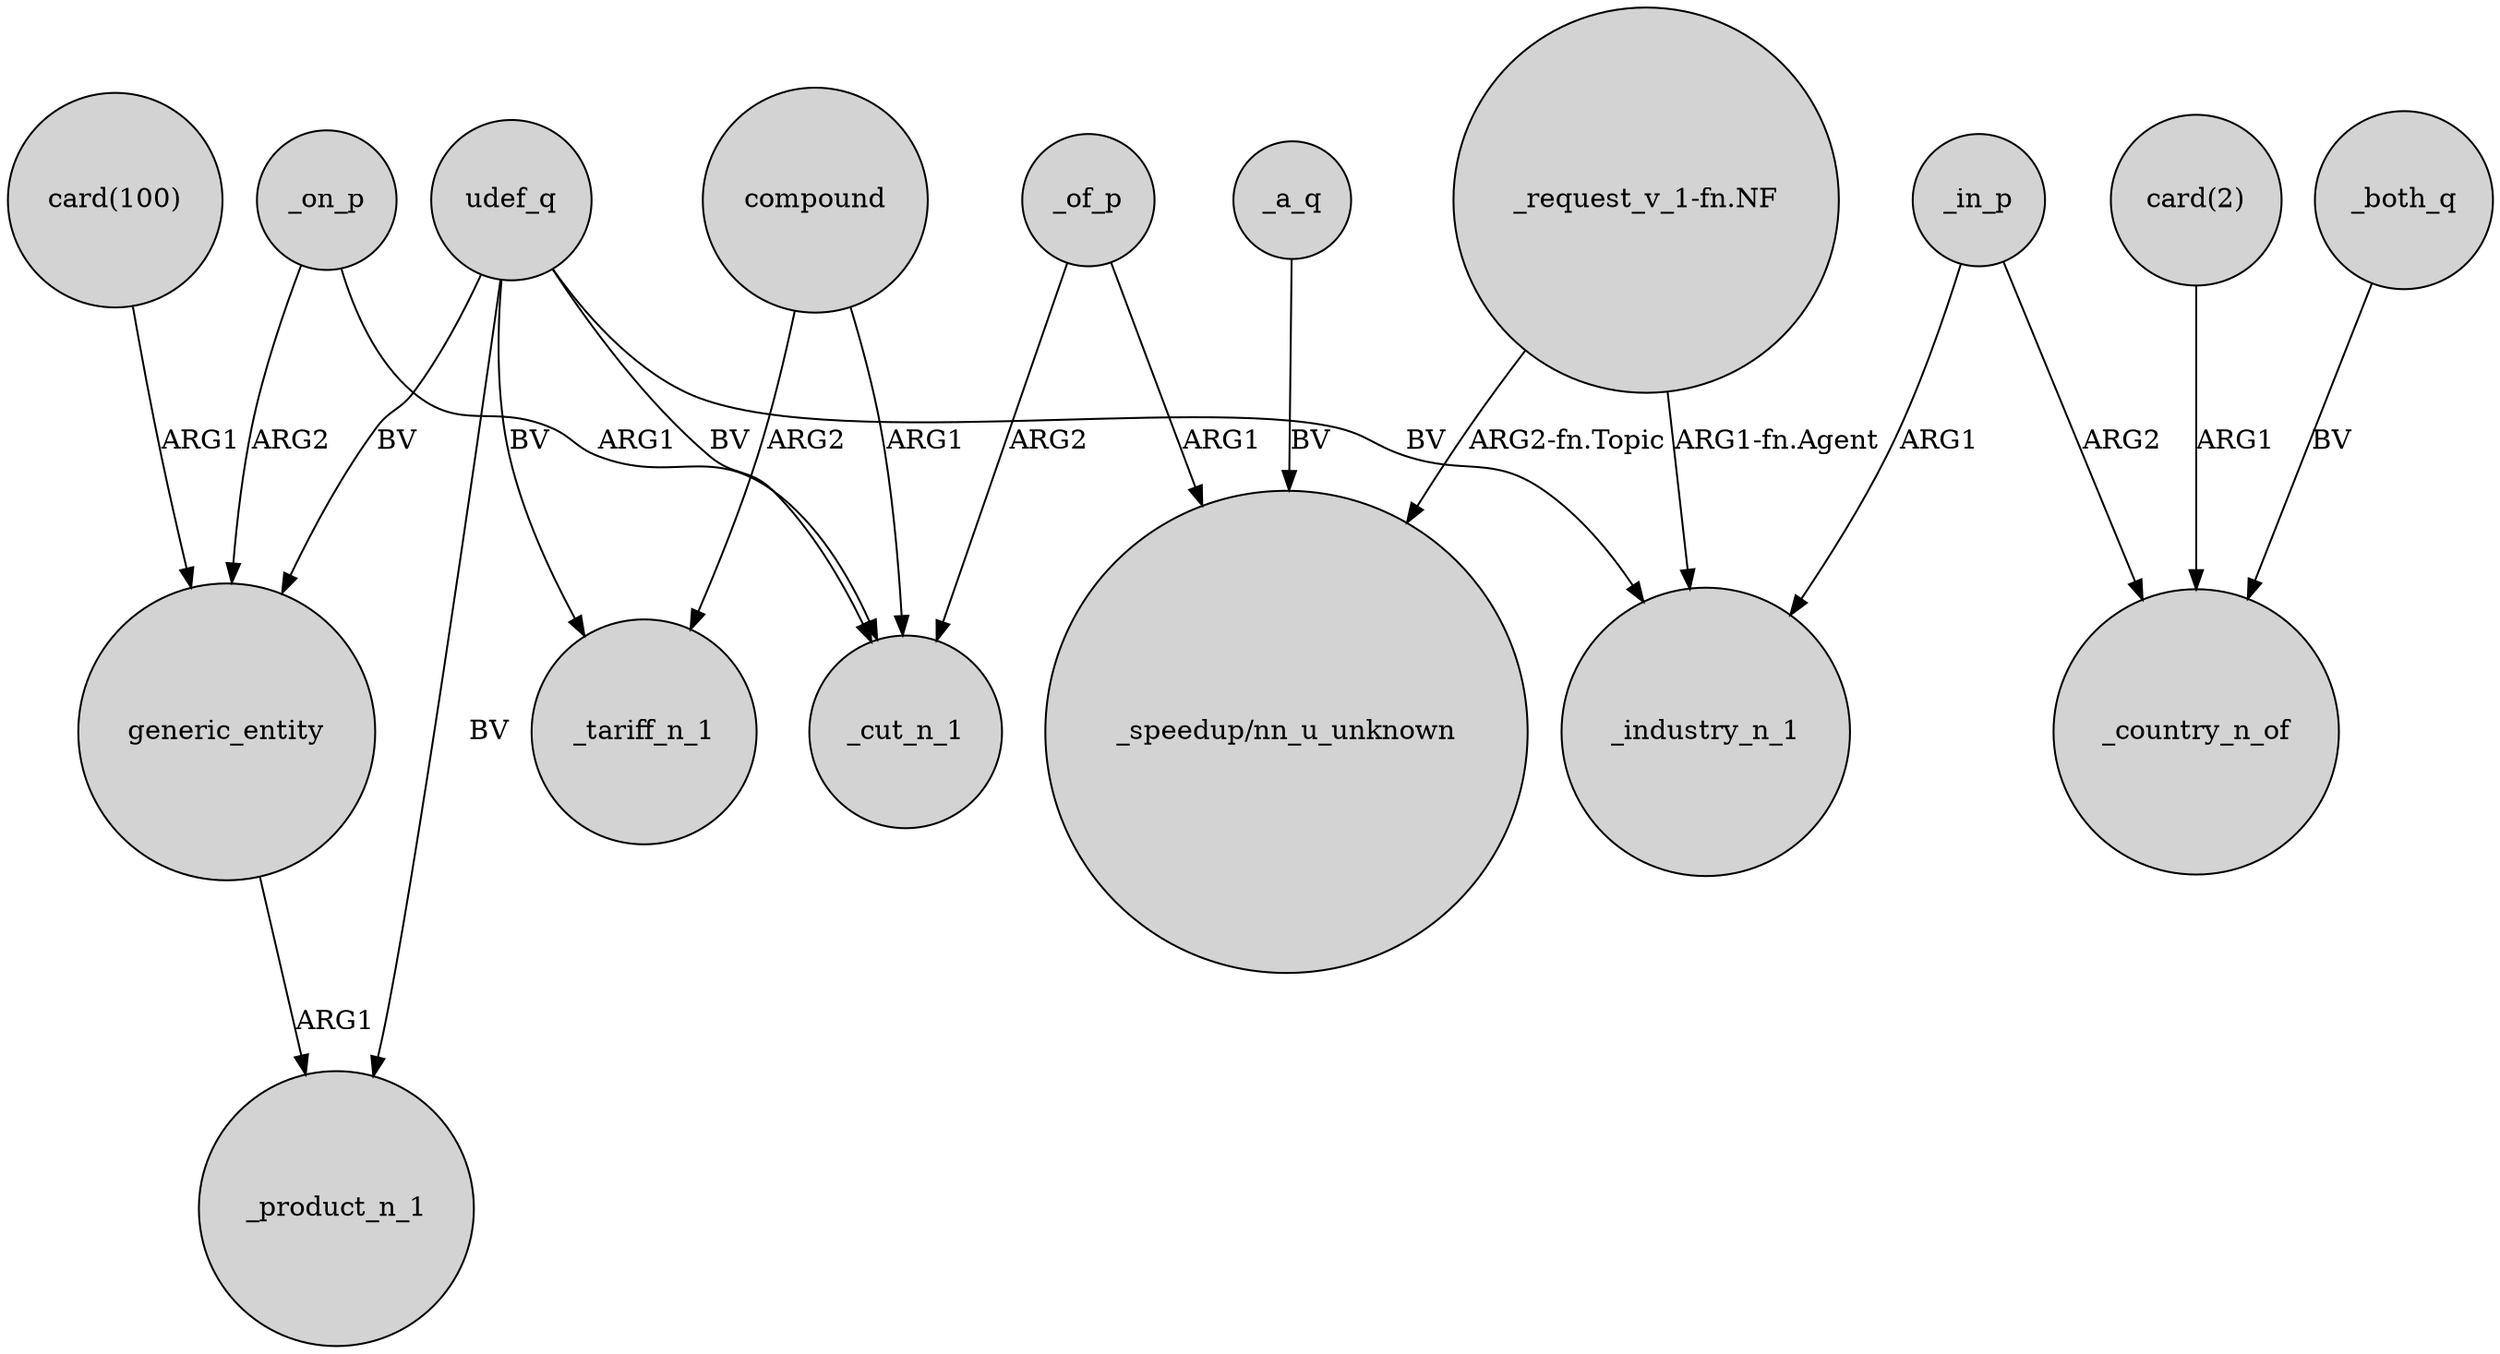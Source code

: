 digraph {
	node [shape=circle style=filled]
	udef_q -> generic_entity [label=BV]
	_a_q -> "_speedup/nn_u_unknown" [label=BV]
	"card(100)" -> generic_entity [label=ARG1]
	_in_p -> _country_n_of [label=ARG2]
	_on_p -> _cut_n_1 [label=ARG1]
	_in_p -> _industry_n_1 [label=ARG1]
	compound -> _cut_n_1 [label=ARG1]
	"card(2)" -> _country_n_of [label=ARG1]
	"_request_v_1-fn.NF" -> "_speedup/nn_u_unknown" [label="ARG2-fn.Topic"]
	udef_q -> _cut_n_1 [label=BV]
	_on_p -> generic_entity [label=ARG2]
	_of_p -> "_speedup/nn_u_unknown" [label=ARG1]
	_both_q -> _country_n_of [label=BV]
	generic_entity -> _product_n_1 [label=ARG1]
	udef_q -> _product_n_1 [label=BV]
	_of_p -> _cut_n_1 [label=ARG2]
	compound -> _tariff_n_1 [label=ARG2]
	"_request_v_1-fn.NF" -> _industry_n_1 [label="ARG1-fn.Agent"]
	udef_q -> _industry_n_1 [label=BV]
	udef_q -> _tariff_n_1 [label=BV]
}
